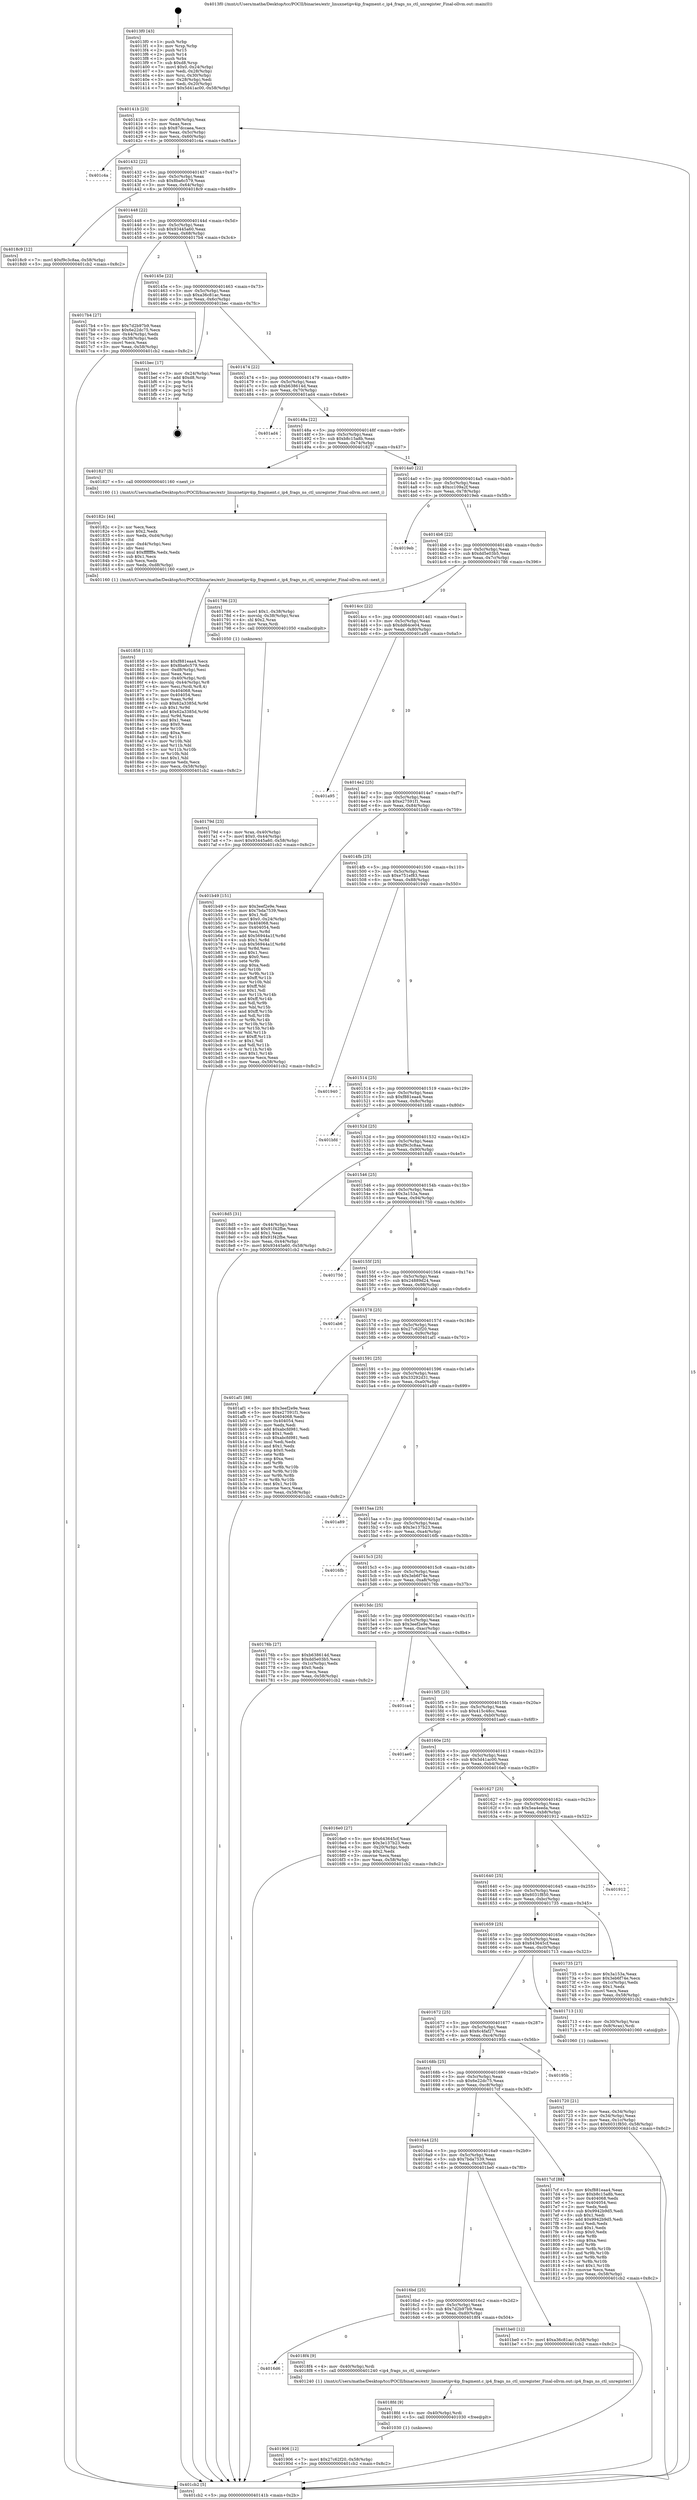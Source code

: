 digraph "0x4013f0" {
  label = "0x4013f0 (/mnt/c/Users/mathe/Desktop/tcc/POCII/binaries/extr_linuxnetipv4ip_fragment.c_ip4_frags_ns_ctl_unregister_Final-ollvm.out::main(0))"
  labelloc = "t"
  node[shape=record]

  Entry [label="",width=0.3,height=0.3,shape=circle,fillcolor=black,style=filled]
  "0x40141b" [label="{
     0x40141b [23]\l
     | [instrs]\l
     &nbsp;&nbsp;0x40141b \<+3\>: mov -0x58(%rbp),%eax\l
     &nbsp;&nbsp;0x40141e \<+2\>: mov %eax,%ecx\l
     &nbsp;&nbsp;0x401420 \<+6\>: sub $0x87dccaea,%ecx\l
     &nbsp;&nbsp;0x401426 \<+3\>: mov %eax,-0x5c(%rbp)\l
     &nbsp;&nbsp;0x401429 \<+3\>: mov %ecx,-0x60(%rbp)\l
     &nbsp;&nbsp;0x40142c \<+6\>: je 0000000000401c4a \<main+0x85a\>\l
  }"]
  "0x401c4a" [label="{
     0x401c4a\l
  }", style=dashed]
  "0x401432" [label="{
     0x401432 [22]\l
     | [instrs]\l
     &nbsp;&nbsp;0x401432 \<+5\>: jmp 0000000000401437 \<main+0x47\>\l
     &nbsp;&nbsp;0x401437 \<+3\>: mov -0x5c(%rbp),%eax\l
     &nbsp;&nbsp;0x40143a \<+5\>: sub $0x8ba6c579,%eax\l
     &nbsp;&nbsp;0x40143f \<+3\>: mov %eax,-0x64(%rbp)\l
     &nbsp;&nbsp;0x401442 \<+6\>: je 00000000004018c9 \<main+0x4d9\>\l
  }"]
  Exit [label="",width=0.3,height=0.3,shape=circle,fillcolor=black,style=filled,peripheries=2]
  "0x4018c9" [label="{
     0x4018c9 [12]\l
     | [instrs]\l
     &nbsp;&nbsp;0x4018c9 \<+7\>: movl $0xf9c3c8aa,-0x58(%rbp)\l
     &nbsp;&nbsp;0x4018d0 \<+5\>: jmp 0000000000401cb2 \<main+0x8c2\>\l
  }"]
  "0x401448" [label="{
     0x401448 [22]\l
     | [instrs]\l
     &nbsp;&nbsp;0x401448 \<+5\>: jmp 000000000040144d \<main+0x5d\>\l
     &nbsp;&nbsp;0x40144d \<+3\>: mov -0x5c(%rbp),%eax\l
     &nbsp;&nbsp;0x401450 \<+5\>: sub $0x93445a60,%eax\l
     &nbsp;&nbsp;0x401455 \<+3\>: mov %eax,-0x68(%rbp)\l
     &nbsp;&nbsp;0x401458 \<+6\>: je 00000000004017b4 \<main+0x3c4\>\l
  }"]
  "0x401906" [label="{
     0x401906 [12]\l
     | [instrs]\l
     &nbsp;&nbsp;0x401906 \<+7\>: movl $0x27c62f20,-0x58(%rbp)\l
     &nbsp;&nbsp;0x40190d \<+5\>: jmp 0000000000401cb2 \<main+0x8c2\>\l
  }"]
  "0x4017b4" [label="{
     0x4017b4 [27]\l
     | [instrs]\l
     &nbsp;&nbsp;0x4017b4 \<+5\>: mov $0x7d2b97b9,%eax\l
     &nbsp;&nbsp;0x4017b9 \<+5\>: mov $0x6e22dc75,%ecx\l
     &nbsp;&nbsp;0x4017be \<+3\>: mov -0x44(%rbp),%edx\l
     &nbsp;&nbsp;0x4017c1 \<+3\>: cmp -0x38(%rbp),%edx\l
     &nbsp;&nbsp;0x4017c4 \<+3\>: cmovl %ecx,%eax\l
     &nbsp;&nbsp;0x4017c7 \<+3\>: mov %eax,-0x58(%rbp)\l
     &nbsp;&nbsp;0x4017ca \<+5\>: jmp 0000000000401cb2 \<main+0x8c2\>\l
  }"]
  "0x40145e" [label="{
     0x40145e [22]\l
     | [instrs]\l
     &nbsp;&nbsp;0x40145e \<+5\>: jmp 0000000000401463 \<main+0x73\>\l
     &nbsp;&nbsp;0x401463 \<+3\>: mov -0x5c(%rbp),%eax\l
     &nbsp;&nbsp;0x401466 \<+5\>: sub $0xa36c81ac,%eax\l
     &nbsp;&nbsp;0x40146b \<+3\>: mov %eax,-0x6c(%rbp)\l
     &nbsp;&nbsp;0x40146e \<+6\>: je 0000000000401bec \<main+0x7fc\>\l
  }"]
  "0x4018fd" [label="{
     0x4018fd [9]\l
     | [instrs]\l
     &nbsp;&nbsp;0x4018fd \<+4\>: mov -0x40(%rbp),%rdi\l
     &nbsp;&nbsp;0x401901 \<+5\>: call 0000000000401030 \<free@plt\>\l
     | [calls]\l
     &nbsp;&nbsp;0x401030 \{1\} (unknown)\l
  }"]
  "0x401bec" [label="{
     0x401bec [17]\l
     | [instrs]\l
     &nbsp;&nbsp;0x401bec \<+3\>: mov -0x24(%rbp),%eax\l
     &nbsp;&nbsp;0x401bef \<+7\>: add $0xd8,%rsp\l
     &nbsp;&nbsp;0x401bf6 \<+1\>: pop %rbx\l
     &nbsp;&nbsp;0x401bf7 \<+2\>: pop %r14\l
     &nbsp;&nbsp;0x401bf9 \<+2\>: pop %r15\l
     &nbsp;&nbsp;0x401bfb \<+1\>: pop %rbp\l
     &nbsp;&nbsp;0x401bfc \<+1\>: ret\l
  }"]
  "0x401474" [label="{
     0x401474 [22]\l
     | [instrs]\l
     &nbsp;&nbsp;0x401474 \<+5\>: jmp 0000000000401479 \<main+0x89\>\l
     &nbsp;&nbsp;0x401479 \<+3\>: mov -0x5c(%rbp),%eax\l
     &nbsp;&nbsp;0x40147c \<+5\>: sub $0xb638614d,%eax\l
     &nbsp;&nbsp;0x401481 \<+3\>: mov %eax,-0x70(%rbp)\l
     &nbsp;&nbsp;0x401484 \<+6\>: je 0000000000401ad4 \<main+0x6e4\>\l
  }"]
  "0x4016d6" [label="{
     0x4016d6\l
  }", style=dashed]
  "0x401ad4" [label="{
     0x401ad4\l
  }", style=dashed]
  "0x40148a" [label="{
     0x40148a [22]\l
     | [instrs]\l
     &nbsp;&nbsp;0x40148a \<+5\>: jmp 000000000040148f \<main+0x9f\>\l
     &nbsp;&nbsp;0x40148f \<+3\>: mov -0x5c(%rbp),%eax\l
     &nbsp;&nbsp;0x401492 \<+5\>: sub $0xb8c15a8b,%eax\l
     &nbsp;&nbsp;0x401497 \<+3\>: mov %eax,-0x74(%rbp)\l
     &nbsp;&nbsp;0x40149a \<+6\>: je 0000000000401827 \<main+0x437\>\l
  }"]
  "0x4018f4" [label="{
     0x4018f4 [9]\l
     | [instrs]\l
     &nbsp;&nbsp;0x4018f4 \<+4\>: mov -0x40(%rbp),%rdi\l
     &nbsp;&nbsp;0x4018f8 \<+5\>: call 0000000000401240 \<ip4_frags_ns_ctl_unregister\>\l
     | [calls]\l
     &nbsp;&nbsp;0x401240 \{1\} (/mnt/c/Users/mathe/Desktop/tcc/POCII/binaries/extr_linuxnetipv4ip_fragment.c_ip4_frags_ns_ctl_unregister_Final-ollvm.out::ip4_frags_ns_ctl_unregister)\l
  }"]
  "0x401827" [label="{
     0x401827 [5]\l
     | [instrs]\l
     &nbsp;&nbsp;0x401827 \<+5\>: call 0000000000401160 \<next_i\>\l
     | [calls]\l
     &nbsp;&nbsp;0x401160 \{1\} (/mnt/c/Users/mathe/Desktop/tcc/POCII/binaries/extr_linuxnetipv4ip_fragment.c_ip4_frags_ns_ctl_unregister_Final-ollvm.out::next_i)\l
  }"]
  "0x4014a0" [label="{
     0x4014a0 [22]\l
     | [instrs]\l
     &nbsp;&nbsp;0x4014a0 \<+5\>: jmp 00000000004014a5 \<main+0xb5\>\l
     &nbsp;&nbsp;0x4014a5 \<+3\>: mov -0x5c(%rbp),%eax\l
     &nbsp;&nbsp;0x4014a8 \<+5\>: sub $0xcc109a2f,%eax\l
     &nbsp;&nbsp;0x4014ad \<+3\>: mov %eax,-0x78(%rbp)\l
     &nbsp;&nbsp;0x4014b0 \<+6\>: je 00000000004019eb \<main+0x5fb\>\l
  }"]
  "0x4016bd" [label="{
     0x4016bd [25]\l
     | [instrs]\l
     &nbsp;&nbsp;0x4016bd \<+5\>: jmp 00000000004016c2 \<main+0x2d2\>\l
     &nbsp;&nbsp;0x4016c2 \<+3\>: mov -0x5c(%rbp),%eax\l
     &nbsp;&nbsp;0x4016c5 \<+5\>: sub $0x7d2b97b9,%eax\l
     &nbsp;&nbsp;0x4016ca \<+6\>: mov %eax,-0xd0(%rbp)\l
     &nbsp;&nbsp;0x4016d0 \<+6\>: je 00000000004018f4 \<main+0x504\>\l
  }"]
  "0x4019eb" [label="{
     0x4019eb\l
  }", style=dashed]
  "0x4014b6" [label="{
     0x4014b6 [22]\l
     | [instrs]\l
     &nbsp;&nbsp;0x4014b6 \<+5\>: jmp 00000000004014bb \<main+0xcb\>\l
     &nbsp;&nbsp;0x4014bb \<+3\>: mov -0x5c(%rbp),%eax\l
     &nbsp;&nbsp;0x4014be \<+5\>: sub $0xdd5e03b5,%eax\l
     &nbsp;&nbsp;0x4014c3 \<+3\>: mov %eax,-0x7c(%rbp)\l
     &nbsp;&nbsp;0x4014c6 \<+6\>: je 0000000000401786 \<main+0x396\>\l
  }"]
  "0x401be0" [label="{
     0x401be0 [12]\l
     | [instrs]\l
     &nbsp;&nbsp;0x401be0 \<+7\>: movl $0xa36c81ac,-0x58(%rbp)\l
     &nbsp;&nbsp;0x401be7 \<+5\>: jmp 0000000000401cb2 \<main+0x8c2\>\l
  }"]
  "0x401786" [label="{
     0x401786 [23]\l
     | [instrs]\l
     &nbsp;&nbsp;0x401786 \<+7\>: movl $0x1,-0x38(%rbp)\l
     &nbsp;&nbsp;0x40178d \<+4\>: movslq -0x38(%rbp),%rax\l
     &nbsp;&nbsp;0x401791 \<+4\>: shl $0x2,%rax\l
     &nbsp;&nbsp;0x401795 \<+3\>: mov %rax,%rdi\l
     &nbsp;&nbsp;0x401798 \<+5\>: call 0000000000401050 \<malloc@plt\>\l
     | [calls]\l
     &nbsp;&nbsp;0x401050 \{1\} (unknown)\l
  }"]
  "0x4014cc" [label="{
     0x4014cc [22]\l
     | [instrs]\l
     &nbsp;&nbsp;0x4014cc \<+5\>: jmp 00000000004014d1 \<main+0xe1\>\l
     &nbsp;&nbsp;0x4014d1 \<+3\>: mov -0x5c(%rbp),%eax\l
     &nbsp;&nbsp;0x4014d4 \<+5\>: sub $0xdd64ce04,%eax\l
     &nbsp;&nbsp;0x4014d9 \<+3\>: mov %eax,-0x80(%rbp)\l
     &nbsp;&nbsp;0x4014dc \<+6\>: je 0000000000401a95 \<main+0x6a5\>\l
  }"]
  "0x401858" [label="{
     0x401858 [113]\l
     | [instrs]\l
     &nbsp;&nbsp;0x401858 \<+5\>: mov $0xf881eaa4,%ecx\l
     &nbsp;&nbsp;0x40185d \<+5\>: mov $0x8ba6c579,%edx\l
     &nbsp;&nbsp;0x401862 \<+6\>: mov -0xd8(%rbp),%esi\l
     &nbsp;&nbsp;0x401868 \<+3\>: imul %eax,%esi\l
     &nbsp;&nbsp;0x40186b \<+4\>: mov -0x40(%rbp),%rdi\l
     &nbsp;&nbsp;0x40186f \<+4\>: movslq -0x44(%rbp),%r8\l
     &nbsp;&nbsp;0x401873 \<+4\>: mov %esi,(%rdi,%r8,4)\l
     &nbsp;&nbsp;0x401877 \<+7\>: mov 0x404068,%eax\l
     &nbsp;&nbsp;0x40187e \<+7\>: mov 0x404054,%esi\l
     &nbsp;&nbsp;0x401885 \<+3\>: mov %eax,%r9d\l
     &nbsp;&nbsp;0x401888 \<+7\>: sub $0x62a3385d,%r9d\l
     &nbsp;&nbsp;0x40188f \<+4\>: sub $0x1,%r9d\l
     &nbsp;&nbsp;0x401893 \<+7\>: add $0x62a3385d,%r9d\l
     &nbsp;&nbsp;0x40189a \<+4\>: imul %r9d,%eax\l
     &nbsp;&nbsp;0x40189e \<+3\>: and $0x1,%eax\l
     &nbsp;&nbsp;0x4018a1 \<+3\>: cmp $0x0,%eax\l
     &nbsp;&nbsp;0x4018a4 \<+4\>: sete %r10b\l
     &nbsp;&nbsp;0x4018a8 \<+3\>: cmp $0xa,%esi\l
     &nbsp;&nbsp;0x4018ab \<+4\>: setl %r11b\l
     &nbsp;&nbsp;0x4018af \<+3\>: mov %r10b,%bl\l
     &nbsp;&nbsp;0x4018b2 \<+3\>: and %r11b,%bl\l
     &nbsp;&nbsp;0x4018b5 \<+3\>: xor %r11b,%r10b\l
     &nbsp;&nbsp;0x4018b8 \<+3\>: or %r10b,%bl\l
     &nbsp;&nbsp;0x4018bb \<+3\>: test $0x1,%bl\l
     &nbsp;&nbsp;0x4018be \<+3\>: cmovne %edx,%ecx\l
     &nbsp;&nbsp;0x4018c1 \<+3\>: mov %ecx,-0x58(%rbp)\l
     &nbsp;&nbsp;0x4018c4 \<+5\>: jmp 0000000000401cb2 \<main+0x8c2\>\l
  }"]
  "0x401a95" [label="{
     0x401a95\l
  }", style=dashed]
  "0x4014e2" [label="{
     0x4014e2 [25]\l
     | [instrs]\l
     &nbsp;&nbsp;0x4014e2 \<+5\>: jmp 00000000004014e7 \<main+0xf7\>\l
     &nbsp;&nbsp;0x4014e7 \<+3\>: mov -0x5c(%rbp),%eax\l
     &nbsp;&nbsp;0x4014ea \<+5\>: sub $0xe27591f1,%eax\l
     &nbsp;&nbsp;0x4014ef \<+6\>: mov %eax,-0x84(%rbp)\l
     &nbsp;&nbsp;0x4014f5 \<+6\>: je 0000000000401b49 \<main+0x759\>\l
  }"]
  "0x40182c" [label="{
     0x40182c [44]\l
     | [instrs]\l
     &nbsp;&nbsp;0x40182c \<+2\>: xor %ecx,%ecx\l
     &nbsp;&nbsp;0x40182e \<+5\>: mov $0x2,%edx\l
     &nbsp;&nbsp;0x401833 \<+6\>: mov %edx,-0xd4(%rbp)\l
     &nbsp;&nbsp;0x401839 \<+1\>: cltd\l
     &nbsp;&nbsp;0x40183a \<+6\>: mov -0xd4(%rbp),%esi\l
     &nbsp;&nbsp;0x401840 \<+2\>: idiv %esi\l
     &nbsp;&nbsp;0x401842 \<+6\>: imul $0xfffffffe,%edx,%edx\l
     &nbsp;&nbsp;0x401848 \<+3\>: sub $0x1,%ecx\l
     &nbsp;&nbsp;0x40184b \<+2\>: sub %ecx,%edx\l
     &nbsp;&nbsp;0x40184d \<+6\>: mov %edx,-0xd8(%rbp)\l
     &nbsp;&nbsp;0x401853 \<+5\>: call 0000000000401160 \<next_i\>\l
     | [calls]\l
     &nbsp;&nbsp;0x401160 \{1\} (/mnt/c/Users/mathe/Desktop/tcc/POCII/binaries/extr_linuxnetipv4ip_fragment.c_ip4_frags_ns_ctl_unregister_Final-ollvm.out::next_i)\l
  }"]
  "0x401b49" [label="{
     0x401b49 [151]\l
     | [instrs]\l
     &nbsp;&nbsp;0x401b49 \<+5\>: mov $0x3eef2e9e,%eax\l
     &nbsp;&nbsp;0x401b4e \<+5\>: mov $0x7bda7539,%ecx\l
     &nbsp;&nbsp;0x401b53 \<+2\>: mov $0x1,%dl\l
     &nbsp;&nbsp;0x401b55 \<+7\>: movl $0x0,-0x24(%rbp)\l
     &nbsp;&nbsp;0x401b5c \<+7\>: mov 0x404068,%esi\l
     &nbsp;&nbsp;0x401b63 \<+7\>: mov 0x404054,%edi\l
     &nbsp;&nbsp;0x401b6a \<+3\>: mov %esi,%r8d\l
     &nbsp;&nbsp;0x401b6d \<+7\>: add $0x56944a1f,%r8d\l
     &nbsp;&nbsp;0x401b74 \<+4\>: sub $0x1,%r8d\l
     &nbsp;&nbsp;0x401b78 \<+7\>: sub $0x56944a1f,%r8d\l
     &nbsp;&nbsp;0x401b7f \<+4\>: imul %r8d,%esi\l
     &nbsp;&nbsp;0x401b83 \<+3\>: and $0x1,%esi\l
     &nbsp;&nbsp;0x401b86 \<+3\>: cmp $0x0,%esi\l
     &nbsp;&nbsp;0x401b89 \<+4\>: sete %r9b\l
     &nbsp;&nbsp;0x401b8d \<+3\>: cmp $0xa,%edi\l
     &nbsp;&nbsp;0x401b90 \<+4\>: setl %r10b\l
     &nbsp;&nbsp;0x401b94 \<+3\>: mov %r9b,%r11b\l
     &nbsp;&nbsp;0x401b97 \<+4\>: xor $0xff,%r11b\l
     &nbsp;&nbsp;0x401b9b \<+3\>: mov %r10b,%bl\l
     &nbsp;&nbsp;0x401b9e \<+3\>: xor $0xff,%bl\l
     &nbsp;&nbsp;0x401ba1 \<+3\>: xor $0x1,%dl\l
     &nbsp;&nbsp;0x401ba4 \<+3\>: mov %r11b,%r14b\l
     &nbsp;&nbsp;0x401ba7 \<+4\>: and $0xff,%r14b\l
     &nbsp;&nbsp;0x401bab \<+3\>: and %dl,%r9b\l
     &nbsp;&nbsp;0x401bae \<+3\>: mov %bl,%r15b\l
     &nbsp;&nbsp;0x401bb1 \<+4\>: and $0xff,%r15b\l
     &nbsp;&nbsp;0x401bb5 \<+3\>: and %dl,%r10b\l
     &nbsp;&nbsp;0x401bb8 \<+3\>: or %r9b,%r14b\l
     &nbsp;&nbsp;0x401bbb \<+3\>: or %r10b,%r15b\l
     &nbsp;&nbsp;0x401bbe \<+3\>: xor %r15b,%r14b\l
     &nbsp;&nbsp;0x401bc1 \<+3\>: or %bl,%r11b\l
     &nbsp;&nbsp;0x401bc4 \<+4\>: xor $0xff,%r11b\l
     &nbsp;&nbsp;0x401bc8 \<+3\>: or $0x1,%dl\l
     &nbsp;&nbsp;0x401bcb \<+3\>: and %dl,%r11b\l
     &nbsp;&nbsp;0x401bce \<+3\>: or %r11b,%r14b\l
     &nbsp;&nbsp;0x401bd1 \<+4\>: test $0x1,%r14b\l
     &nbsp;&nbsp;0x401bd5 \<+3\>: cmovne %ecx,%eax\l
     &nbsp;&nbsp;0x401bd8 \<+3\>: mov %eax,-0x58(%rbp)\l
     &nbsp;&nbsp;0x401bdb \<+5\>: jmp 0000000000401cb2 \<main+0x8c2\>\l
  }"]
  "0x4014fb" [label="{
     0x4014fb [25]\l
     | [instrs]\l
     &nbsp;&nbsp;0x4014fb \<+5\>: jmp 0000000000401500 \<main+0x110\>\l
     &nbsp;&nbsp;0x401500 \<+3\>: mov -0x5c(%rbp),%eax\l
     &nbsp;&nbsp;0x401503 \<+5\>: sub $0xe751ef83,%eax\l
     &nbsp;&nbsp;0x401508 \<+6\>: mov %eax,-0x88(%rbp)\l
     &nbsp;&nbsp;0x40150e \<+6\>: je 0000000000401940 \<main+0x550\>\l
  }"]
  "0x4016a4" [label="{
     0x4016a4 [25]\l
     | [instrs]\l
     &nbsp;&nbsp;0x4016a4 \<+5\>: jmp 00000000004016a9 \<main+0x2b9\>\l
     &nbsp;&nbsp;0x4016a9 \<+3\>: mov -0x5c(%rbp),%eax\l
     &nbsp;&nbsp;0x4016ac \<+5\>: sub $0x7bda7539,%eax\l
     &nbsp;&nbsp;0x4016b1 \<+6\>: mov %eax,-0xcc(%rbp)\l
     &nbsp;&nbsp;0x4016b7 \<+6\>: je 0000000000401be0 \<main+0x7f0\>\l
  }"]
  "0x401940" [label="{
     0x401940\l
  }", style=dashed]
  "0x401514" [label="{
     0x401514 [25]\l
     | [instrs]\l
     &nbsp;&nbsp;0x401514 \<+5\>: jmp 0000000000401519 \<main+0x129\>\l
     &nbsp;&nbsp;0x401519 \<+3\>: mov -0x5c(%rbp),%eax\l
     &nbsp;&nbsp;0x40151c \<+5\>: sub $0xf881eaa4,%eax\l
     &nbsp;&nbsp;0x401521 \<+6\>: mov %eax,-0x8c(%rbp)\l
     &nbsp;&nbsp;0x401527 \<+6\>: je 0000000000401bfd \<main+0x80d\>\l
  }"]
  "0x4017cf" [label="{
     0x4017cf [88]\l
     | [instrs]\l
     &nbsp;&nbsp;0x4017cf \<+5\>: mov $0xf881eaa4,%eax\l
     &nbsp;&nbsp;0x4017d4 \<+5\>: mov $0xb8c15a8b,%ecx\l
     &nbsp;&nbsp;0x4017d9 \<+7\>: mov 0x404068,%edx\l
     &nbsp;&nbsp;0x4017e0 \<+7\>: mov 0x404054,%esi\l
     &nbsp;&nbsp;0x4017e7 \<+2\>: mov %edx,%edi\l
     &nbsp;&nbsp;0x4017e9 \<+6\>: sub $0x9942b9d5,%edi\l
     &nbsp;&nbsp;0x4017ef \<+3\>: sub $0x1,%edi\l
     &nbsp;&nbsp;0x4017f2 \<+6\>: add $0x9942b9d5,%edi\l
     &nbsp;&nbsp;0x4017f8 \<+3\>: imul %edi,%edx\l
     &nbsp;&nbsp;0x4017fb \<+3\>: and $0x1,%edx\l
     &nbsp;&nbsp;0x4017fe \<+3\>: cmp $0x0,%edx\l
     &nbsp;&nbsp;0x401801 \<+4\>: sete %r8b\l
     &nbsp;&nbsp;0x401805 \<+3\>: cmp $0xa,%esi\l
     &nbsp;&nbsp;0x401808 \<+4\>: setl %r9b\l
     &nbsp;&nbsp;0x40180c \<+3\>: mov %r8b,%r10b\l
     &nbsp;&nbsp;0x40180f \<+3\>: and %r9b,%r10b\l
     &nbsp;&nbsp;0x401812 \<+3\>: xor %r9b,%r8b\l
     &nbsp;&nbsp;0x401815 \<+3\>: or %r8b,%r10b\l
     &nbsp;&nbsp;0x401818 \<+4\>: test $0x1,%r10b\l
     &nbsp;&nbsp;0x40181c \<+3\>: cmovne %ecx,%eax\l
     &nbsp;&nbsp;0x40181f \<+3\>: mov %eax,-0x58(%rbp)\l
     &nbsp;&nbsp;0x401822 \<+5\>: jmp 0000000000401cb2 \<main+0x8c2\>\l
  }"]
  "0x401bfd" [label="{
     0x401bfd\l
  }", style=dashed]
  "0x40152d" [label="{
     0x40152d [25]\l
     | [instrs]\l
     &nbsp;&nbsp;0x40152d \<+5\>: jmp 0000000000401532 \<main+0x142\>\l
     &nbsp;&nbsp;0x401532 \<+3\>: mov -0x5c(%rbp),%eax\l
     &nbsp;&nbsp;0x401535 \<+5\>: sub $0xf9c3c8aa,%eax\l
     &nbsp;&nbsp;0x40153a \<+6\>: mov %eax,-0x90(%rbp)\l
     &nbsp;&nbsp;0x401540 \<+6\>: je 00000000004018d5 \<main+0x4e5\>\l
  }"]
  "0x40168b" [label="{
     0x40168b [25]\l
     | [instrs]\l
     &nbsp;&nbsp;0x40168b \<+5\>: jmp 0000000000401690 \<main+0x2a0\>\l
     &nbsp;&nbsp;0x401690 \<+3\>: mov -0x5c(%rbp),%eax\l
     &nbsp;&nbsp;0x401693 \<+5\>: sub $0x6e22dc75,%eax\l
     &nbsp;&nbsp;0x401698 \<+6\>: mov %eax,-0xc8(%rbp)\l
     &nbsp;&nbsp;0x40169e \<+6\>: je 00000000004017cf \<main+0x3df\>\l
  }"]
  "0x4018d5" [label="{
     0x4018d5 [31]\l
     | [instrs]\l
     &nbsp;&nbsp;0x4018d5 \<+3\>: mov -0x44(%rbp),%eax\l
     &nbsp;&nbsp;0x4018d8 \<+5\>: add $0x91f42fbe,%eax\l
     &nbsp;&nbsp;0x4018dd \<+3\>: add $0x1,%eax\l
     &nbsp;&nbsp;0x4018e0 \<+5\>: sub $0x91f42fbe,%eax\l
     &nbsp;&nbsp;0x4018e5 \<+3\>: mov %eax,-0x44(%rbp)\l
     &nbsp;&nbsp;0x4018e8 \<+7\>: movl $0x93445a60,-0x58(%rbp)\l
     &nbsp;&nbsp;0x4018ef \<+5\>: jmp 0000000000401cb2 \<main+0x8c2\>\l
  }"]
  "0x401546" [label="{
     0x401546 [25]\l
     | [instrs]\l
     &nbsp;&nbsp;0x401546 \<+5\>: jmp 000000000040154b \<main+0x15b\>\l
     &nbsp;&nbsp;0x40154b \<+3\>: mov -0x5c(%rbp),%eax\l
     &nbsp;&nbsp;0x40154e \<+5\>: sub $0x3a153a,%eax\l
     &nbsp;&nbsp;0x401553 \<+6\>: mov %eax,-0x94(%rbp)\l
     &nbsp;&nbsp;0x401559 \<+6\>: je 0000000000401750 \<main+0x360\>\l
  }"]
  "0x40195b" [label="{
     0x40195b\l
  }", style=dashed]
  "0x401750" [label="{
     0x401750\l
  }", style=dashed]
  "0x40155f" [label="{
     0x40155f [25]\l
     | [instrs]\l
     &nbsp;&nbsp;0x40155f \<+5\>: jmp 0000000000401564 \<main+0x174\>\l
     &nbsp;&nbsp;0x401564 \<+3\>: mov -0x5c(%rbp),%eax\l
     &nbsp;&nbsp;0x401567 \<+5\>: sub $0x24889d24,%eax\l
     &nbsp;&nbsp;0x40156c \<+6\>: mov %eax,-0x98(%rbp)\l
     &nbsp;&nbsp;0x401572 \<+6\>: je 0000000000401ab6 \<main+0x6c6\>\l
  }"]
  "0x40179d" [label="{
     0x40179d [23]\l
     | [instrs]\l
     &nbsp;&nbsp;0x40179d \<+4\>: mov %rax,-0x40(%rbp)\l
     &nbsp;&nbsp;0x4017a1 \<+7\>: movl $0x0,-0x44(%rbp)\l
     &nbsp;&nbsp;0x4017a8 \<+7\>: movl $0x93445a60,-0x58(%rbp)\l
     &nbsp;&nbsp;0x4017af \<+5\>: jmp 0000000000401cb2 \<main+0x8c2\>\l
  }"]
  "0x401ab6" [label="{
     0x401ab6\l
  }", style=dashed]
  "0x401578" [label="{
     0x401578 [25]\l
     | [instrs]\l
     &nbsp;&nbsp;0x401578 \<+5\>: jmp 000000000040157d \<main+0x18d\>\l
     &nbsp;&nbsp;0x40157d \<+3\>: mov -0x5c(%rbp),%eax\l
     &nbsp;&nbsp;0x401580 \<+5\>: sub $0x27c62f20,%eax\l
     &nbsp;&nbsp;0x401585 \<+6\>: mov %eax,-0x9c(%rbp)\l
     &nbsp;&nbsp;0x40158b \<+6\>: je 0000000000401af1 \<main+0x701\>\l
  }"]
  "0x401720" [label="{
     0x401720 [21]\l
     | [instrs]\l
     &nbsp;&nbsp;0x401720 \<+3\>: mov %eax,-0x34(%rbp)\l
     &nbsp;&nbsp;0x401723 \<+3\>: mov -0x34(%rbp),%eax\l
     &nbsp;&nbsp;0x401726 \<+3\>: mov %eax,-0x1c(%rbp)\l
     &nbsp;&nbsp;0x401729 \<+7\>: movl $0x6031f850,-0x58(%rbp)\l
     &nbsp;&nbsp;0x401730 \<+5\>: jmp 0000000000401cb2 \<main+0x8c2\>\l
  }"]
  "0x401af1" [label="{
     0x401af1 [88]\l
     | [instrs]\l
     &nbsp;&nbsp;0x401af1 \<+5\>: mov $0x3eef2e9e,%eax\l
     &nbsp;&nbsp;0x401af6 \<+5\>: mov $0xe27591f1,%ecx\l
     &nbsp;&nbsp;0x401afb \<+7\>: mov 0x404068,%edx\l
     &nbsp;&nbsp;0x401b02 \<+7\>: mov 0x404054,%esi\l
     &nbsp;&nbsp;0x401b09 \<+2\>: mov %edx,%edi\l
     &nbsp;&nbsp;0x401b0b \<+6\>: add $0xabcfd981,%edi\l
     &nbsp;&nbsp;0x401b11 \<+3\>: sub $0x1,%edi\l
     &nbsp;&nbsp;0x401b14 \<+6\>: sub $0xabcfd981,%edi\l
     &nbsp;&nbsp;0x401b1a \<+3\>: imul %edi,%edx\l
     &nbsp;&nbsp;0x401b1d \<+3\>: and $0x1,%edx\l
     &nbsp;&nbsp;0x401b20 \<+3\>: cmp $0x0,%edx\l
     &nbsp;&nbsp;0x401b23 \<+4\>: sete %r8b\l
     &nbsp;&nbsp;0x401b27 \<+3\>: cmp $0xa,%esi\l
     &nbsp;&nbsp;0x401b2a \<+4\>: setl %r9b\l
     &nbsp;&nbsp;0x401b2e \<+3\>: mov %r8b,%r10b\l
     &nbsp;&nbsp;0x401b31 \<+3\>: and %r9b,%r10b\l
     &nbsp;&nbsp;0x401b34 \<+3\>: xor %r9b,%r8b\l
     &nbsp;&nbsp;0x401b37 \<+3\>: or %r8b,%r10b\l
     &nbsp;&nbsp;0x401b3a \<+4\>: test $0x1,%r10b\l
     &nbsp;&nbsp;0x401b3e \<+3\>: cmovne %ecx,%eax\l
     &nbsp;&nbsp;0x401b41 \<+3\>: mov %eax,-0x58(%rbp)\l
     &nbsp;&nbsp;0x401b44 \<+5\>: jmp 0000000000401cb2 \<main+0x8c2\>\l
  }"]
  "0x401591" [label="{
     0x401591 [25]\l
     | [instrs]\l
     &nbsp;&nbsp;0x401591 \<+5\>: jmp 0000000000401596 \<main+0x1a6\>\l
     &nbsp;&nbsp;0x401596 \<+3\>: mov -0x5c(%rbp),%eax\l
     &nbsp;&nbsp;0x401599 \<+5\>: sub $0x33292d31,%eax\l
     &nbsp;&nbsp;0x40159e \<+6\>: mov %eax,-0xa0(%rbp)\l
     &nbsp;&nbsp;0x4015a4 \<+6\>: je 0000000000401a89 \<main+0x699\>\l
  }"]
  "0x401672" [label="{
     0x401672 [25]\l
     | [instrs]\l
     &nbsp;&nbsp;0x401672 \<+5\>: jmp 0000000000401677 \<main+0x287\>\l
     &nbsp;&nbsp;0x401677 \<+3\>: mov -0x5c(%rbp),%eax\l
     &nbsp;&nbsp;0x40167a \<+5\>: sub $0x6c4faf27,%eax\l
     &nbsp;&nbsp;0x40167f \<+6\>: mov %eax,-0xc4(%rbp)\l
     &nbsp;&nbsp;0x401685 \<+6\>: je 000000000040195b \<main+0x56b\>\l
  }"]
  "0x401a89" [label="{
     0x401a89\l
  }", style=dashed]
  "0x4015aa" [label="{
     0x4015aa [25]\l
     | [instrs]\l
     &nbsp;&nbsp;0x4015aa \<+5\>: jmp 00000000004015af \<main+0x1bf\>\l
     &nbsp;&nbsp;0x4015af \<+3\>: mov -0x5c(%rbp),%eax\l
     &nbsp;&nbsp;0x4015b2 \<+5\>: sub $0x3e137b23,%eax\l
     &nbsp;&nbsp;0x4015b7 \<+6\>: mov %eax,-0xa4(%rbp)\l
     &nbsp;&nbsp;0x4015bd \<+6\>: je 00000000004016fb \<main+0x30b\>\l
  }"]
  "0x401713" [label="{
     0x401713 [13]\l
     | [instrs]\l
     &nbsp;&nbsp;0x401713 \<+4\>: mov -0x30(%rbp),%rax\l
     &nbsp;&nbsp;0x401717 \<+4\>: mov 0x8(%rax),%rdi\l
     &nbsp;&nbsp;0x40171b \<+5\>: call 0000000000401060 \<atoi@plt\>\l
     | [calls]\l
     &nbsp;&nbsp;0x401060 \{1\} (unknown)\l
  }"]
  "0x4016fb" [label="{
     0x4016fb\l
  }", style=dashed]
  "0x4015c3" [label="{
     0x4015c3 [25]\l
     | [instrs]\l
     &nbsp;&nbsp;0x4015c3 \<+5\>: jmp 00000000004015c8 \<main+0x1d8\>\l
     &nbsp;&nbsp;0x4015c8 \<+3\>: mov -0x5c(%rbp),%eax\l
     &nbsp;&nbsp;0x4015cb \<+5\>: sub $0x3eb6f74e,%eax\l
     &nbsp;&nbsp;0x4015d0 \<+6\>: mov %eax,-0xa8(%rbp)\l
     &nbsp;&nbsp;0x4015d6 \<+6\>: je 000000000040176b \<main+0x37b\>\l
  }"]
  "0x401659" [label="{
     0x401659 [25]\l
     | [instrs]\l
     &nbsp;&nbsp;0x401659 \<+5\>: jmp 000000000040165e \<main+0x26e\>\l
     &nbsp;&nbsp;0x40165e \<+3\>: mov -0x5c(%rbp),%eax\l
     &nbsp;&nbsp;0x401661 \<+5\>: sub $0x643645cf,%eax\l
     &nbsp;&nbsp;0x401666 \<+6\>: mov %eax,-0xc0(%rbp)\l
     &nbsp;&nbsp;0x40166c \<+6\>: je 0000000000401713 \<main+0x323\>\l
  }"]
  "0x40176b" [label="{
     0x40176b [27]\l
     | [instrs]\l
     &nbsp;&nbsp;0x40176b \<+5\>: mov $0xb638614d,%eax\l
     &nbsp;&nbsp;0x401770 \<+5\>: mov $0xdd5e03b5,%ecx\l
     &nbsp;&nbsp;0x401775 \<+3\>: mov -0x1c(%rbp),%edx\l
     &nbsp;&nbsp;0x401778 \<+3\>: cmp $0x0,%edx\l
     &nbsp;&nbsp;0x40177b \<+3\>: cmove %ecx,%eax\l
     &nbsp;&nbsp;0x40177e \<+3\>: mov %eax,-0x58(%rbp)\l
     &nbsp;&nbsp;0x401781 \<+5\>: jmp 0000000000401cb2 \<main+0x8c2\>\l
  }"]
  "0x4015dc" [label="{
     0x4015dc [25]\l
     | [instrs]\l
     &nbsp;&nbsp;0x4015dc \<+5\>: jmp 00000000004015e1 \<main+0x1f1\>\l
     &nbsp;&nbsp;0x4015e1 \<+3\>: mov -0x5c(%rbp),%eax\l
     &nbsp;&nbsp;0x4015e4 \<+5\>: sub $0x3eef2e9e,%eax\l
     &nbsp;&nbsp;0x4015e9 \<+6\>: mov %eax,-0xac(%rbp)\l
     &nbsp;&nbsp;0x4015ef \<+6\>: je 0000000000401ca4 \<main+0x8b4\>\l
  }"]
  "0x401735" [label="{
     0x401735 [27]\l
     | [instrs]\l
     &nbsp;&nbsp;0x401735 \<+5\>: mov $0x3a153a,%eax\l
     &nbsp;&nbsp;0x40173a \<+5\>: mov $0x3eb6f74e,%ecx\l
     &nbsp;&nbsp;0x40173f \<+3\>: mov -0x1c(%rbp),%edx\l
     &nbsp;&nbsp;0x401742 \<+3\>: cmp $0x1,%edx\l
     &nbsp;&nbsp;0x401745 \<+3\>: cmovl %ecx,%eax\l
     &nbsp;&nbsp;0x401748 \<+3\>: mov %eax,-0x58(%rbp)\l
     &nbsp;&nbsp;0x40174b \<+5\>: jmp 0000000000401cb2 \<main+0x8c2\>\l
  }"]
  "0x401ca4" [label="{
     0x401ca4\l
  }", style=dashed]
  "0x4015f5" [label="{
     0x4015f5 [25]\l
     | [instrs]\l
     &nbsp;&nbsp;0x4015f5 \<+5\>: jmp 00000000004015fa \<main+0x20a\>\l
     &nbsp;&nbsp;0x4015fa \<+3\>: mov -0x5c(%rbp),%eax\l
     &nbsp;&nbsp;0x4015fd \<+5\>: sub $0x415c48cc,%eax\l
     &nbsp;&nbsp;0x401602 \<+6\>: mov %eax,-0xb0(%rbp)\l
     &nbsp;&nbsp;0x401608 \<+6\>: je 0000000000401ae0 \<main+0x6f0\>\l
  }"]
  "0x401640" [label="{
     0x401640 [25]\l
     | [instrs]\l
     &nbsp;&nbsp;0x401640 \<+5\>: jmp 0000000000401645 \<main+0x255\>\l
     &nbsp;&nbsp;0x401645 \<+3\>: mov -0x5c(%rbp),%eax\l
     &nbsp;&nbsp;0x401648 \<+5\>: sub $0x6031f850,%eax\l
     &nbsp;&nbsp;0x40164d \<+6\>: mov %eax,-0xbc(%rbp)\l
     &nbsp;&nbsp;0x401653 \<+6\>: je 0000000000401735 \<main+0x345\>\l
  }"]
  "0x401ae0" [label="{
     0x401ae0\l
  }", style=dashed]
  "0x40160e" [label="{
     0x40160e [25]\l
     | [instrs]\l
     &nbsp;&nbsp;0x40160e \<+5\>: jmp 0000000000401613 \<main+0x223\>\l
     &nbsp;&nbsp;0x401613 \<+3\>: mov -0x5c(%rbp),%eax\l
     &nbsp;&nbsp;0x401616 \<+5\>: sub $0x5d41ac00,%eax\l
     &nbsp;&nbsp;0x40161b \<+6\>: mov %eax,-0xb4(%rbp)\l
     &nbsp;&nbsp;0x401621 \<+6\>: je 00000000004016e0 \<main+0x2f0\>\l
  }"]
  "0x401912" [label="{
     0x401912\l
  }", style=dashed]
  "0x4016e0" [label="{
     0x4016e0 [27]\l
     | [instrs]\l
     &nbsp;&nbsp;0x4016e0 \<+5\>: mov $0x643645cf,%eax\l
     &nbsp;&nbsp;0x4016e5 \<+5\>: mov $0x3e137b23,%ecx\l
     &nbsp;&nbsp;0x4016ea \<+3\>: mov -0x20(%rbp),%edx\l
     &nbsp;&nbsp;0x4016ed \<+3\>: cmp $0x2,%edx\l
     &nbsp;&nbsp;0x4016f0 \<+3\>: cmovne %ecx,%eax\l
     &nbsp;&nbsp;0x4016f3 \<+3\>: mov %eax,-0x58(%rbp)\l
     &nbsp;&nbsp;0x4016f6 \<+5\>: jmp 0000000000401cb2 \<main+0x8c2\>\l
  }"]
  "0x401627" [label="{
     0x401627 [25]\l
     | [instrs]\l
     &nbsp;&nbsp;0x401627 \<+5\>: jmp 000000000040162c \<main+0x23c\>\l
     &nbsp;&nbsp;0x40162c \<+3\>: mov -0x5c(%rbp),%eax\l
     &nbsp;&nbsp;0x40162f \<+5\>: sub $0x5ea4eeda,%eax\l
     &nbsp;&nbsp;0x401634 \<+6\>: mov %eax,-0xb8(%rbp)\l
     &nbsp;&nbsp;0x40163a \<+6\>: je 0000000000401912 \<main+0x522\>\l
  }"]
  "0x401cb2" [label="{
     0x401cb2 [5]\l
     | [instrs]\l
     &nbsp;&nbsp;0x401cb2 \<+5\>: jmp 000000000040141b \<main+0x2b\>\l
  }"]
  "0x4013f0" [label="{
     0x4013f0 [43]\l
     | [instrs]\l
     &nbsp;&nbsp;0x4013f0 \<+1\>: push %rbp\l
     &nbsp;&nbsp;0x4013f1 \<+3\>: mov %rsp,%rbp\l
     &nbsp;&nbsp;0x4013f4 \<+2\>: push %r15\l
     &nbsp;&nbsp;0x4013f6 \<+2\>: push %r14\l
     &nbsp;&nbsp;0x4013f8 \<+1\>: push %rbx\l
     &nbsp;&nbsp;0x4013f9 \<+7\>: sub $0xd8,%rsp\l
     &nbsp;&nbsp;0x401400 \<+7\>: movl $0x0,-0x24(%rbp)\l
     &nbsp;&nbsp;0x401407 \<+3\>: mov %edi,-0x28(%rbp)\l
     &nbsp;&nbsp;0x40140a \<+4\>: mov %rsi,-0x30(%rbp)\l
     &nbsp;&nbsp;0x40140e \<+3\>: mov -0x28(%rbp),%edi\l
     &nbsp;&nbsp;0x401411 \<+3\>: mov %edi,-0x20(%rbp)\l
     &nbsp;&nbsp;0x401414 \<+7\>: movl $0x5d41ac00,-0x58(%rbp)\l
  }"]
  Entry -> "0x4013f0" [label=" 1"]
  "0x40141b" -> "0x401c4a" [label=" 0"]
  "0x40141b" -> "0x401432" [label=" 16"]
  "0x401bec" -> Exit [label=" 1"]
  "0x401432" -> "0x4018c9" [label=" 1"]
  "0x401432" -> "0x401448" [label=" 15"]
  "0x401be0" -> "0x401cb2" [label=" 1"]
  "0x401448" -> "0x4017b4" [label=" 2"]
  "0x401448" -> "0x40145e" [label=" 13"]
  "0x401b49" -> "0x401cb2" [label=" 1"]
  "0x40145e" -> "0x401bec" [label=" 1"]
  "0x40145e" -> "0x401474" [label=" 12"]
  "0x401af1" -> "0x401cb2" [label=" 1"]
  "0x401474" -> "0x401ad4" [label=" 0"]
  "0x401474" -> "0x40148a" [label=" 12"]
  "0x401906" -> "0x401cb2" [label=" 1"]
  "0x40148a" -> "0x401827" [label=" 1"]
  "0x40148a" -> "0x4014a0" [label=" 11"]
  "0x4018fd" -> "0x401906" [label=" 1"]
  "0x4014a0" -> "0x4019eb" [label=" 0"]
  "0x4014a0" -> "0x4014b6" [label=" 11"]
  "0x4016bd" -> "0x4016d6" [label=" 0"]
  "0x4014b6" -> "0x401786" [label=" 1"]
  "0x4014b6" -> "0x4014cc" [label=" 10"]
  "0x4016bd" -> "0x4018f4" [label=" 1"]
  "0x4014cc" -> "0x401a95" [label=" 0"]
  "0x4014cc" -> "0x4014e2" [label=" 10"]
  "0x4016a4" -> "0x4016bd" [label=" 1"]
  "0x4014e2" -> "0x401b49" [label=" 1"]
  "0x4014e2" -> "0x4014fb" [label=" 9"]
  "0x4016a4" -> "0x401be0" [label=" 1"]
  "0x4014fb" -> "0x401940" [label=" 0"]
  "0x4014fb" -> "0x401514" [label=" 9"]
  "0x4018f4" -> "0x4018fd" [label=" 1"]
  "0x401514" -> "0x401bfd" [label=" 0"]
  "0x401514" -> "0x40152d" [label=" 9"]
  "0x4018d5" -> "0x401cb2" [label=" 1"]
  "0x40152d" -> "0x4018d5" [label=" 1"]
  "0x40152d" -> "0x401546" [label=" 8"]
  "0x401858" -> "0x401cb2" [label=" 1"]
  "0x401546" -> "0x401750" [label=" 0"]
  "0x401546" -> "0x40155f" [label=" 8"]
  "0x40182c" -> "0x401858" [label=" 1"]
  "0x40155f" -> "0x401ab6" [label=" 0"]
  "0x40155f" -> "0x401578" [label=" 8"]
  "0x4017cf" -> "0x401cb2" [label=" 1"]
  "0x401578" -> "0x401af1" [label=" 1"]
  "0x401578" -> "0x401591" [label=" 7"]
  "0x40168b" -> "0x4016a4" [label=" 2"]
  "0x401591" -> "0x401a89" [label=" 0"]
  "0x401591" -> "0x4015aa" [label=" 7"]
  "0x40168b" -> "0x4017cf" [label=" 1"]
  "0x4015aa" -> "0x4016fb" [label=" 0"]
  "0x4015aa" -> "0x4015c3" [label=" 7"]
  "0x4018c9" -> "0x401cb2" [label=" 1"]
  "0x4015c3" -> "0x40176b" [label=" 1"]
  "0x4015c3" -> "0x4015dc" [label=" 6"]
  "0x401672" -> "0x40195b" [label=" 0"]
  "0x4015dc" -> "0x401ca4" [label=" 0"]
  "0x4015dc" -> "0x4015f5" [label=" 6"]
  "0x401827" -> "0x40182c" [label=" 1"]
  "0x4015f5" -> "0x401ae0" [label=" 0"]
  "0x4015f5" -> "0x40160e" [label=" 6"]
  "0x40179d" -> "0x401cb2" [label=" 1"]
  "0x40160e" -> "0x4016e0" [label=" 1"]
  "0x40160e" -> "0x401627" [label=" 5"]
  "0x4016e0" -> "0x401cb2" [label=" 1"]
  "0x4013f0" -> "0x40141b" [label=" 1"]
  "0x401cb2" -> "0x40141b" [label=" 15"]
  "0x401786" -> "0x40179d" [label=" 1"]
  "0x401627" -> "0x401912" [label=" 0"]
  "0x401627" -> "0x401640" [label=" 5"]
  "0x4017b4" -> "0x401cb2" [label=" 2"]
  "0x401640" -> "0x401735" [label=" 1"]
  "0x401640" -> "0x401659" [label=" 4"]
  "0x401672" -> "0x40168b" [label=" 3"]
  "0x401659" -> "0x401713" [label=" 1"]
  "0x401659" -> "0x401672" [label=" 3"]
  "0x401713" -> "0x401720" [label=" 1"]
  "0x401720" -> "0x401cb2" [label=" 1"]
  "0x401735" -> "0x401cb2" [label=" 1"]
  "0x40176b" -> "0x401cb2" [label=" 1"]
}
